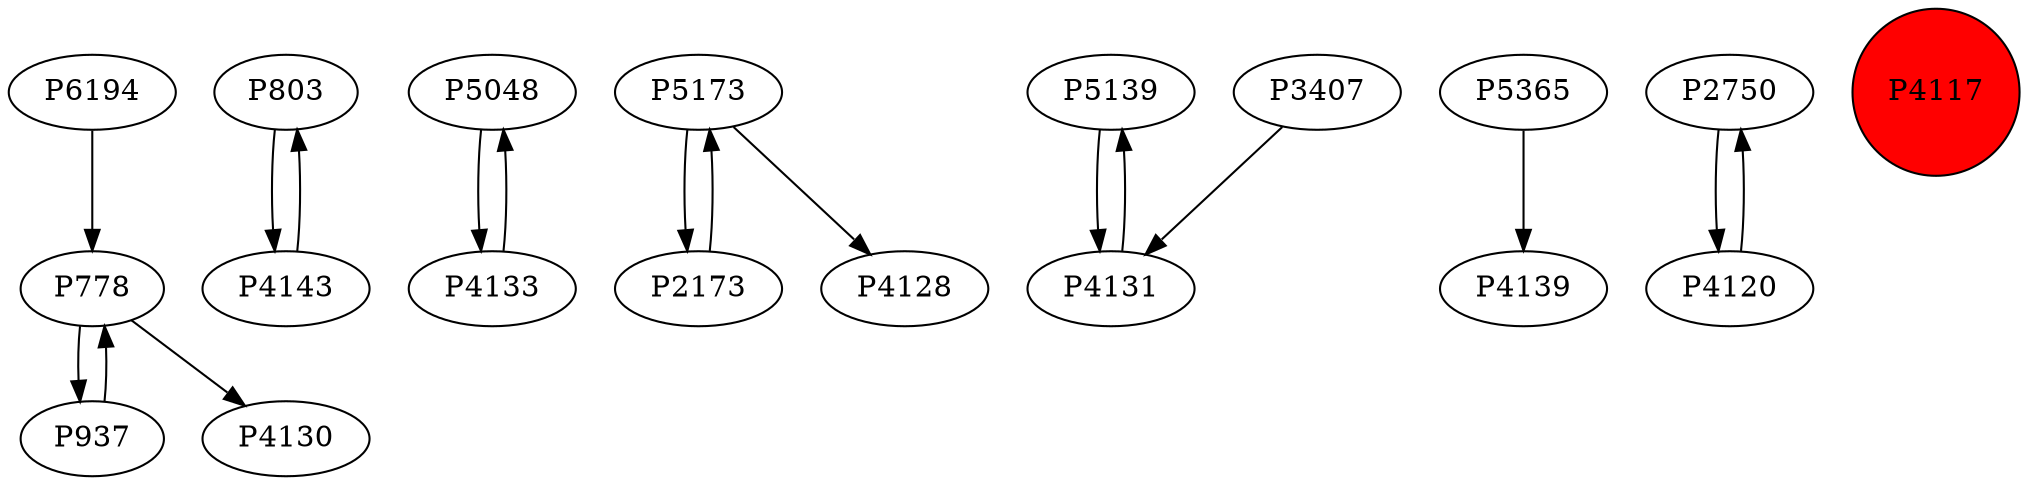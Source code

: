 digraph {
	P6194 -> P778
	P803 -> P4143
	P778 -> P937
	P5048 -> P4133
	P5173 -> P2173
	P5139 -> P4131
	P5365 -> P4139
	P778 -> P4130
	P5173 -> P4128
	P2750 -> P4120
	P937 -> P778
	P4120 -> P2750
	P4143 -> P803
	P4133 -> P5048
	P4131 -> P5139
	P3407 -> P4131
	P2173 -> P5173
	P4117 [shape=circle]
	P4117 [style=filled]
	P4117 [fillcolor=red]
}